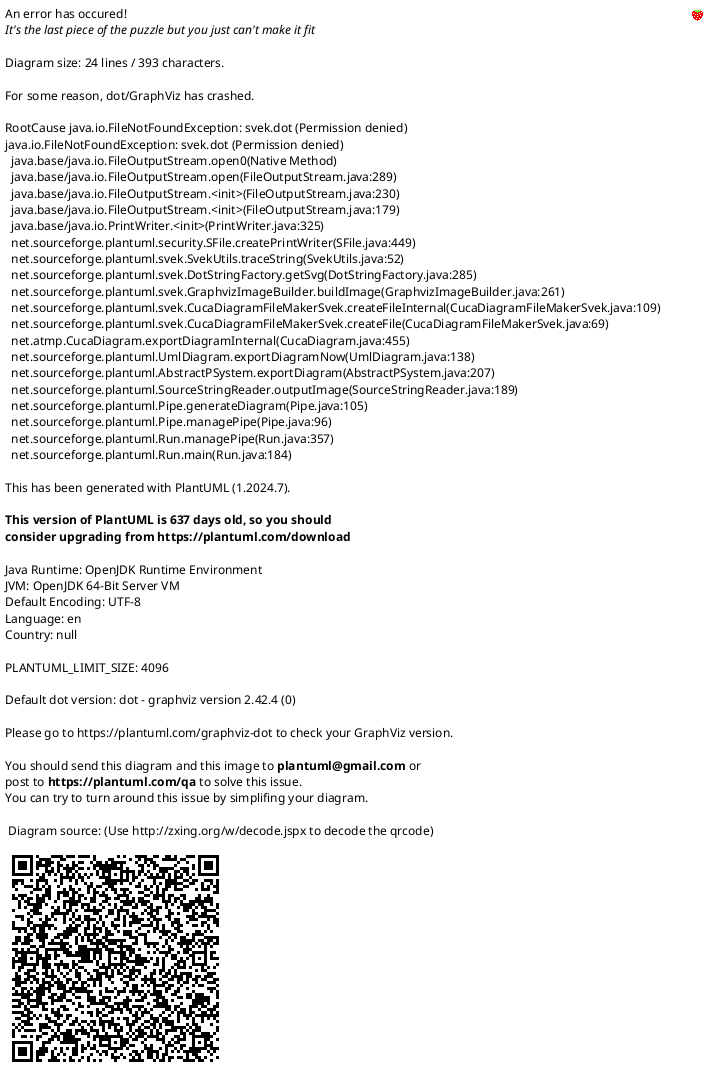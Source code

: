{
  "sha1": "c6j9dzpm0cg2t5ivbx9jopoirug7pce",
  "insertion": {
    "when": "2024-06-01T09:03:00.945Z",
    "url": "https://github.com/DrMarkusVoss/pumla/tree/main/test/examples/simple/ports",
    "user": "plantuml@gmail.com"
  }
}
@startuml

!pragma svek_trace on


component "displayTemp" as displayTemp <<block>> {

    portin "temp_dC" as temp_dC_displayTemp
    portin "temp_dF" as temp_dF_displayTemp


    rectangle "internals" {
        component display
        component conversion

        temp_dC_displayTemp -u-> display
        temp_dF_displayTemp --> display
        conversion <--> display

    }
}


@enduml
